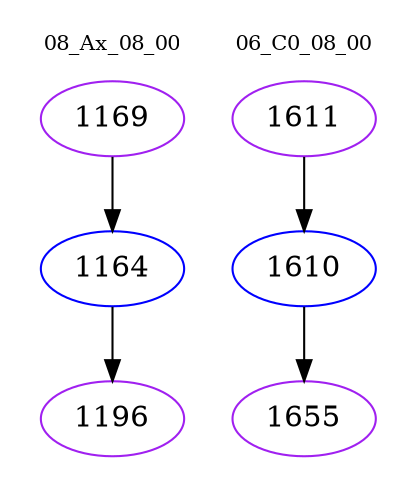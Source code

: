 digraph{
subgraph cluster_0 {
color = white
label = "08_Ax_08_00";
fontsize=10;
T0_1169 [label="1169", color="purple"]
T0_1169 -> T0_1164 [color="black"]
T0_1164 [label="1164", color="blue"]
T0_1164 -> T0_1196 [color="black"]
T0_1196 [label="1196", color="purple"]
}
subgraph cluster_1 {
color = white
label = "06_C0_08_00";
fontsize=10;
T1_1611 [label="1611", color="purple"]
T1_1611 -> T1_1610 [color="black"]
T1_1610 [label="1610", color="blue"]
T1_1610 -> T1_1655 [color="black"]
T1_1655 [label="1655", color="purple"]
}
}
